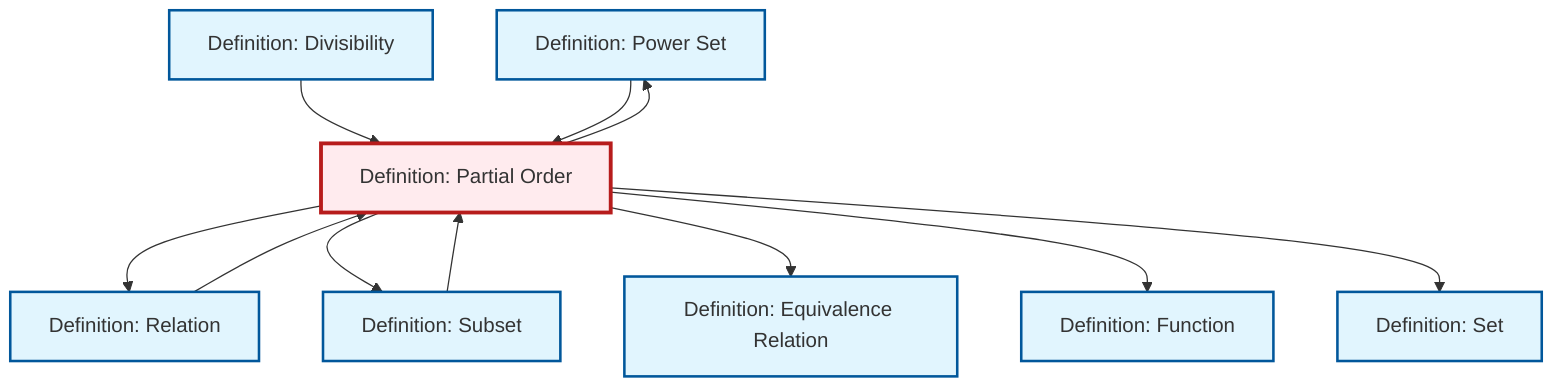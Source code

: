 graph TD
    classDef definition fill:#e1f5fe,stroke:#01579b,stroke-width:2px
    classDef theorem fill:#f3e5f5,stroke:#4a148c,stroke-width:2px
    classDef axiom fill:#fff3e0,stroke:#e65100,stroke-width:2px
    classDef example fill:#e8f5e9,stroke:#1b5e20,stroke-width:2px
    classDef current fill:#ffebee,stroke:#b71c1c,stroke-width:3px
    def-power-set["Definition: Power Set"]:::definition
    def-subset["Definition: Subset"]:::definition
    def-function["Definition: Function"]:::definition
    def-relation["Definition: Relation"]:::definition
    def-divisibility["Definition: Divisibility"]:::definition
    def-set["Definition: Set"]:::definition
    def-partial-order["Definition: Partial Order"]:::definition
    def-equivalence-relation["Definition: Equivalence Relation"]:::definition
    def-partial-order --> def-relation
    def-subset --> def-partial-order
    def-partial-order --> def-subset
    def-partial-order --> def-equivalence-relation
    def-relation --> def-partial-order
    def-partial-order --> def-function
    def-divisibility --> def-partial-order
    def-partial-order --> def-set
    def-partial-order --> def-power-set
    def-power-set --> def-partial-order
    class def-partial-order current